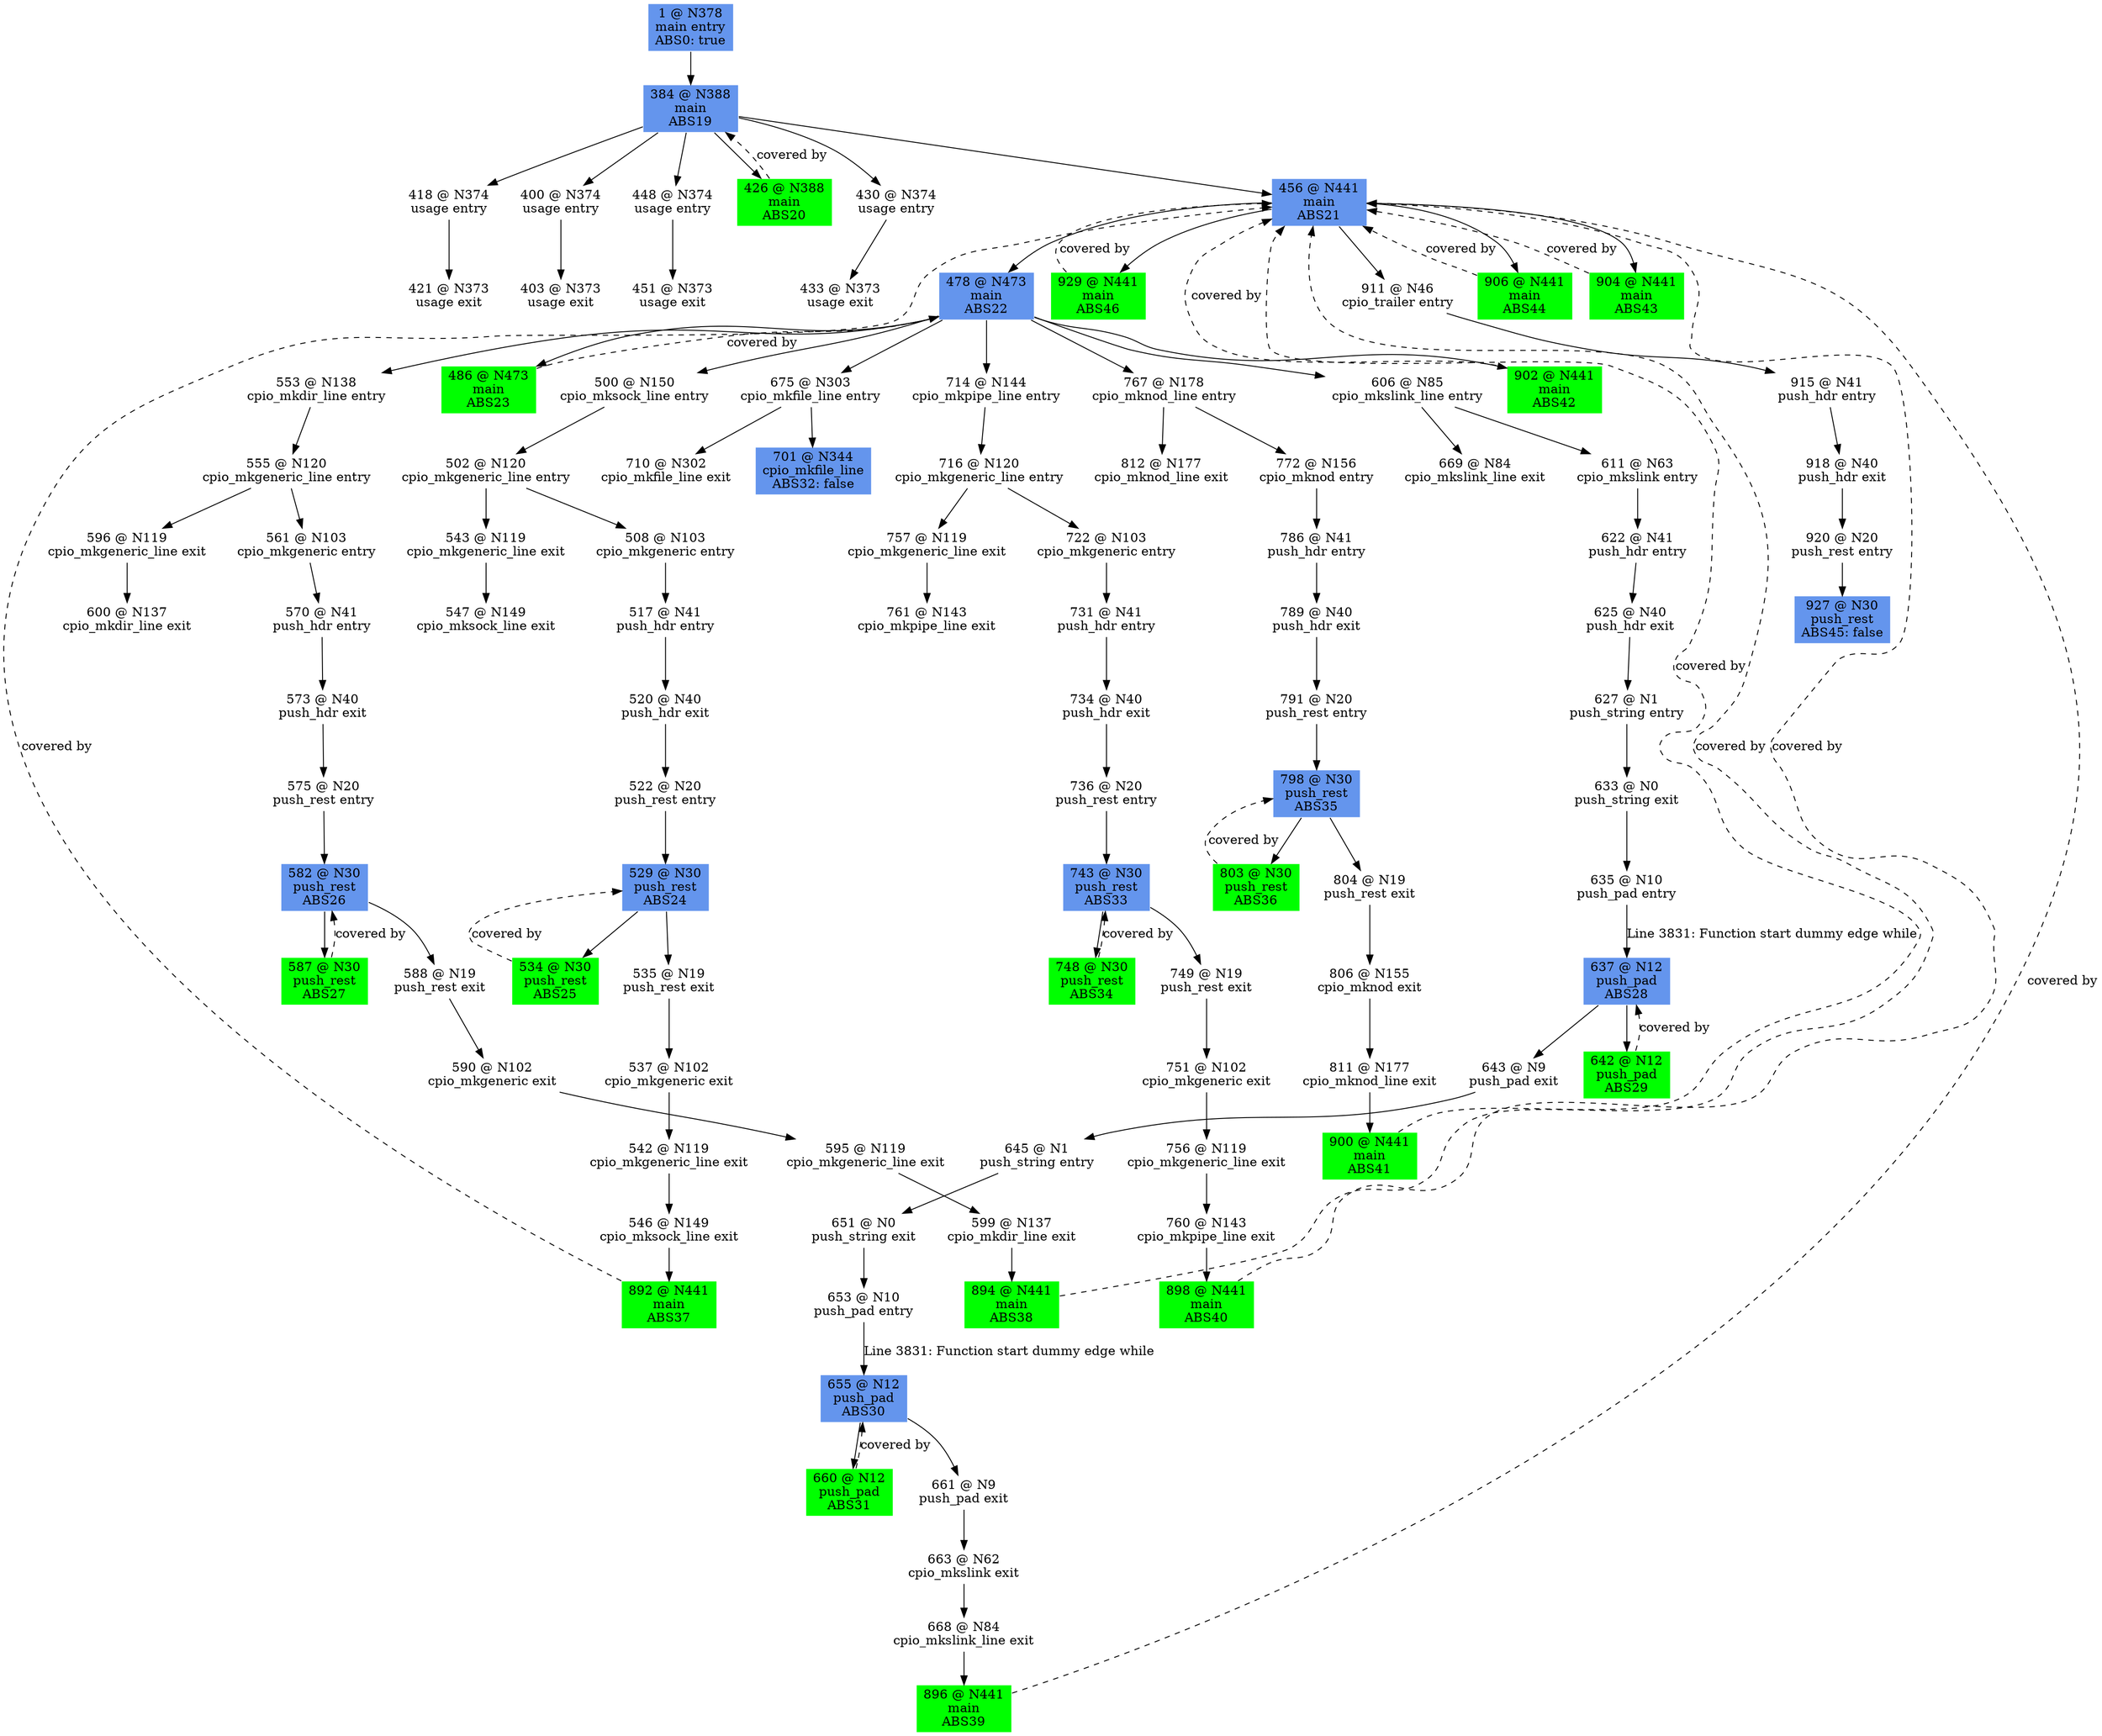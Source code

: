 digraph ARG {
node [style="filled" shape="box" color="white"]
1 [fillcolor="cornflowerblue" label="1 @ N378\nmain entry\nABS0: true" id="1"]
384 [fillcolor="cornflowerblue" label="384 @ N388\nmain\nABS19" id="384"]
418 [label="418 @ N374\nusage entry" id="418"]
421 [label="421 @ N373\nusage exit" id="421"]
400 [label="400 @ N374\nusage entry" id="400"]
403 [label="403 @ N373\nusage exit" id="403"]
448 [label="448 @ N374\nusage entry" id="448"]
451 [label="451 @ N373\nusage exit" id="451"]
426 [fillcolor="green" label="426 @ N388\nmain\nABS20" id="426"]
430 [label="430 @ N374\nusage entry" id="430"]
433 [label="433 @ N373\nusage exit" id="433"]
456 [fillcolor="cornflowerblue" label="456 @ N441\nmain\nABS21" id="456"]
911 [label="911 @ N46\ncpio_trailer entry" id="911"]
915 [label="915 @ N41\npush_hdr entry" id="915"]
918 [label="918 @ N40\npush_hdr exit" id="918"]
920 [label="920 @ N20\npush_rest entry" id="920"]
927 [fillcolor="cornflowerblue" label="927 @ N30\npush_rest\nABS45: false" id="927"]
906 [fillcolor="green" label="906 @ N441\nmain\nABS44" id="906"]
929 [fillcolor="green" label="929 @ N441\nmain\nABS46" id="929"]
904 [fillcolor="green" label="904 @ N441\nmain\nABS43" id="904"]
478 [fillcolor="cornflowerblue" label="478 @ N473\nmain\nABS22" id="478"]
553 [label="553 @ N138\ncpio_mkdir_line entry" id="553"]
555 [label="555 @ N120\ncpio_mkgeneric_line entry" id="555"]
561 [label="561 @ N103\ncpio_mkgeneric entry" id="561"]
570 [label="570 @ N41\npush_hdr entry" id="570"]
573 [label="573 @ N40\npush_hdr exit" id="573"]
575 [label="575 @ N20\npush_rest entry" id="575"]
582 [fillcolor="cornflowerblue" label="582 @ N30\npush_rest\nABS26" id="582"]
588 [label="588 @ N19\npush_rest exit" id="588"]
590 [label="590 @ N102\ncpio_mkgeneric exit" id="590"]
595 [label="595 @ N119\ncpio_mkgeneric_line exit" id="595"]
599 [label="599 @ N137\ncpio_mkdir_line exit" id="599"]
894 [fillcolor="green" label="894 @ N441\nmain\nABS38" id="894"]
587 [fillcolor="green" label="587 @ N30\npush_rest\nABS27" id="587"]
596 [label="596 @ N119\ncpio_mkgeneric_line exit" id="596"]
600 [label="600 @ N137\ncpio_mkdir_line exit" id="600"]
675 [label="675 @ N303\ncpio_mkfile_line entry" id="675"]
710 [label="710 @ N302\ncpio_mkfile_line exit" id="710"]
701 [fillcolor="cornflowerblue" label="701 @ N344\ncpio_mkfile_line\nABS32: false" id="701"]
714 [label="714 @ N144\ncpio_mkpipe_line entry" id="714"]
716 [label="716 @ N120\ncpio_mkgeneric_line entry" id="716"]
722 [label="722 @ N103\ncpio_mkgeneric entry" id="722"]
731 [label="731 @ N41\npush_hdr entry" id="731"]
734 [label="734 @ N40\npush_hdr exit" id="734"]
736 [label="736 @ N20\npush_rest entry" id="736"]
743 [fillcolor="cornflowerblue" label="743 @ N30\npush_rest\nABS33" id="743"]
748 [fillcolor="green" label="748 @ N30\npush_rest\nABS34" id="748"]
749 [label="749 @ N19\npush_rest exit" id="749"]
751 [label="751 @ N102\ncpio_mkgeneric exit" id="751"]
756 [label="756 @ N119\ncpio_mkgeneric_line exit" id="756"]
760 [label="760 @ N143\ncpio_mkpipe_line exit" id="760"]
898 [fillcolor="green" label="898 @ N441\nmain\nABS40" id="898"]
757 [label="757 @ N119\ncpio_mkgeneric_line exit" id="757"]
761 [label="761 @ N143\ncpio_mkpipe_line exit" id="761"]
606 [label="606 @ N85\ncpio_mkslink_line entry" id="606"]
669 [label="669 @ N84\ncpio_mkslink_line exit" id="669"]
611 [label="611 @ N63\ncpio_mkslink entry" id="611"]
622 [label="622 @ N41\npush_hdr entry" id="622"]
625 [label="625 @ N40\npush_hdr exit" id="625"]
627 [label="627 @ N1\npush_string entry" id="627"]
633 [label="633 @ N0\npush_string exit" id="633"]
635 [label="635 @ N10\npush_pad entry" id="635"]
637 [fillcolor="cornflowerblue" label="637 @ N12\npush_pad\nABS28" id="637"]
643 [label="643 @ N9\npush_pad exit" id="643"]
645 [label="645 @ N1\npush_string entry" id="645"]
651 [label="651 @ N0\npush_string exit" id="651"]
653 [label="653 @ N10\npush_pad entry" id="653"]
655 [fillcolor="cornflowerblue" label="655 @ N12\npush_pad\nABS30" id="655"]
661 [label="661 @ N9\npush_pad exit" id="661"]
663 [label="663 @ N62\ncpio_mkslink exit" id="663"]
668 [label="668 @ N84\ncpio_mkslink_line exit" id="668"]
896 [fillcolor="green" label="896 @ N441\nmain\nABS39" id="896"]
660 [fillcolor="green" label="660 @ N12\npush_pad\nABS31" id="660"]
642 [fillcolor="green" label="642 @ N12\npush_pad\nABS29" id="642"]
500 [label="500 @ N150\ncpio_mksock_line entry" id="500"]
502 [label="502 @ N120\ncpio_mkgeneric_line entry" id="502"]
543 [label="543 @ N119\ncpio_mkgeneric_line exit" id="543"]
547 [label="547 @ N149\ncpio_mksock_line exit" id="547"]
508 [label="508 @ N103\ncpio_mkgeneric entry" id="508"]
517 [label="517 @ N41\npush_hdr entry" id="517"]
520 [label="520 @ N40\npush_hdr exit" id="520"]
522 [label="522 @ N20\npush_rest entry" id="522"]
529 [fillcolor="cornflowerblue" label="529 @ N30\npush_rest\nABS24" id="529"]
535 [label="535 @ N19\npush_rest exit" id="535"]
537 [label="537 @ N102\ncpio_mkgeneric exit" id="537"]
542 [label="542 @ N119\ncpio_mkgeneric_line exit" id="542"]
546 [label="546 @ N149\ncpio_mksock_line exit" id="546"]
892 [fillcolor="green" label="892 @ N441\nmain\nABS37" id="892"]
534 [fillcolor="green" label="534 @ N30\npush_rest\nABS25" id="534"]
902 [fillcolor="green" label="902 @ N441\nmain\nABS42" id="902"]
767 [label="767 @ N178\ncpio_mknod_line entry" id="767"]
812 [label="812 @ N177\ncpio_mknod_line exit" id="812"]
772 [label="772 @ N156\ncpio_mknod entry" id="772"]
786 [label="786 @ N41\npush_hdr entry" id="786"]
789 [label="789 @ N40\npush_hdr exit" id="789"]
791 [label="791 @ N20\npush_rest entry" id="791"]
798 [fillcolor="cornflowerblue" label="798 @ N30\npush_rest\nABS35" id="798"]
803 [fillcolor="green" label="803 @ N30\npush_rest\nABS36" id="803"]
804 [label="804 @ N19\npush_rest exit" id="804"]
806 [label="806 @ N155\ncpio_mknod exit" id="806"]
811 [label="811 @ N177\ncpio_mknod_line exit" id="811"]
900 [fillcolor="green" label="900 @ N441\nmain\nABS41" id="900"]
486 [fillcolor="green" label="486 @ N473\nmain\nABS23" id="486"]
1 -> 384 []
426 -> 384 [style="dashed" weight="0" label="covered by"]
384 -> 456 []
384 -> 430 []
384 -> 426 []
384 -> 448 []
384 -> 400 []
384 -> 418 []
418 -> 421 []
400 -> 403 []
448 -> 451 []
430 -> 433 []
892 -> 456 [style="dashed" weight="0" label="covered by"]
894 -> 456 [style="dashed" weight="0" label="covered by"]
896 -> 456 [style="dashed" weight="0" label="covered by"]
898 -> 456 [style="dashed" weight="0" label="covered by"]
900 -> 456 [style="dashed" weight="0" label="covered by"]
902 -> 456 [style="dashed" weight="0" label="covered by"]
904 -> 456 [style="dashed" weight="0" label="covered by"]
906 -> 456 [style="dashed" weight="0" label="covered by"]
929 -> 456 [style="dashed" weight="0" label="covered by"]
456 -> 478 []
456 -> 904 []
456 -> 929 []
456 -> 906 []
456 -> 911 []
911 -> 915 []
915 -> 918 []
918 -> 920 []
920 -> 927 []
486 -> 478 [style="dashed" weight="0" label="covered by"]
478 -> 486 []
478 -> 767 []
478 -> 902 []
478 -> 500 []
478 -> 606 []
478 -> 714 []
478 -> 675 []
478 -> 553 []
553 -> 555 []
555 -> 596 []
555 -> 561 []
561 -> 570 []
570 -> 573 []
573 -> 575 []
575 -> 582 []
587 -> 582 [style="dashed" weight="0" label="covered by"]
582 -> 587 []
582 -> 588 []
588 -> 590 []
590 -> 595 []
595 -> 599 []
599 -> 894 []
596 -> 600 []
675 -> 701 []
675 -> 710 []
714 -> 716 []
716 -> 757 []
716 -> 722 []
722 -> 731 []
731 -> 734 []
734 -> 736 []
736 -> 743 []
748 -> 743 [style="dashed" weight="0" label="covered by"]
743 -> 749 []
743 -> 748 []
749 -> 751 []
751 -> 756 []
756 -> 760 []
760 -> 898 []
757 -> 761 []
606 -> 611 []
606 -> 669 []
611 -> 622 []
622 -> 625 []
625 -> 627 []
627 -> 633 []
633 -> 635 []
635 -> 637 [label="Line 3831: Function start dummy edge while" id="635 -> 637"]
642 -> 637 [style="dashed" weight="0" label="covered by"]
637 -> 642 []
637 -> 643 []
643 -> 645 []
645 -> 651 []
651 -> 653 []
653 -> 655 [label="Line 3831: Function start dummy edge while" id="653 -> 655"]
660 -> 655 [style="dashed" weight="0" label="covered by"]
655 -> 660 []
655 -> 661 []
661 -> 663 []
663 -> 668 []
668 -> 896 []
500 -> 502 []
502 -> 508 []
502 -> 543 []
543 -> 547 []
508 -> 517 []
517 -> 520 []
520 -> 522 []
522 -> 529 []
534 -> 529 [style="dashed" weight="0" label="covered by"]
529 -> 534 []
529 -> 535 []
535 -> 537 []
537 -> 542 []
542 -> 546 []
546 -> 892 []
767 -> 772 []
767 -> 812 []
772 -> 786 []
786 -> 789 []
789 -> 791 []
791 -> 798 []
803 -> 798 [style="dashed" weight="0" label="covered by"]
798 -> 804 []
798 -> 803 []
804 -> 806 []
806 -> 811 []
811 -> 900 []
}
